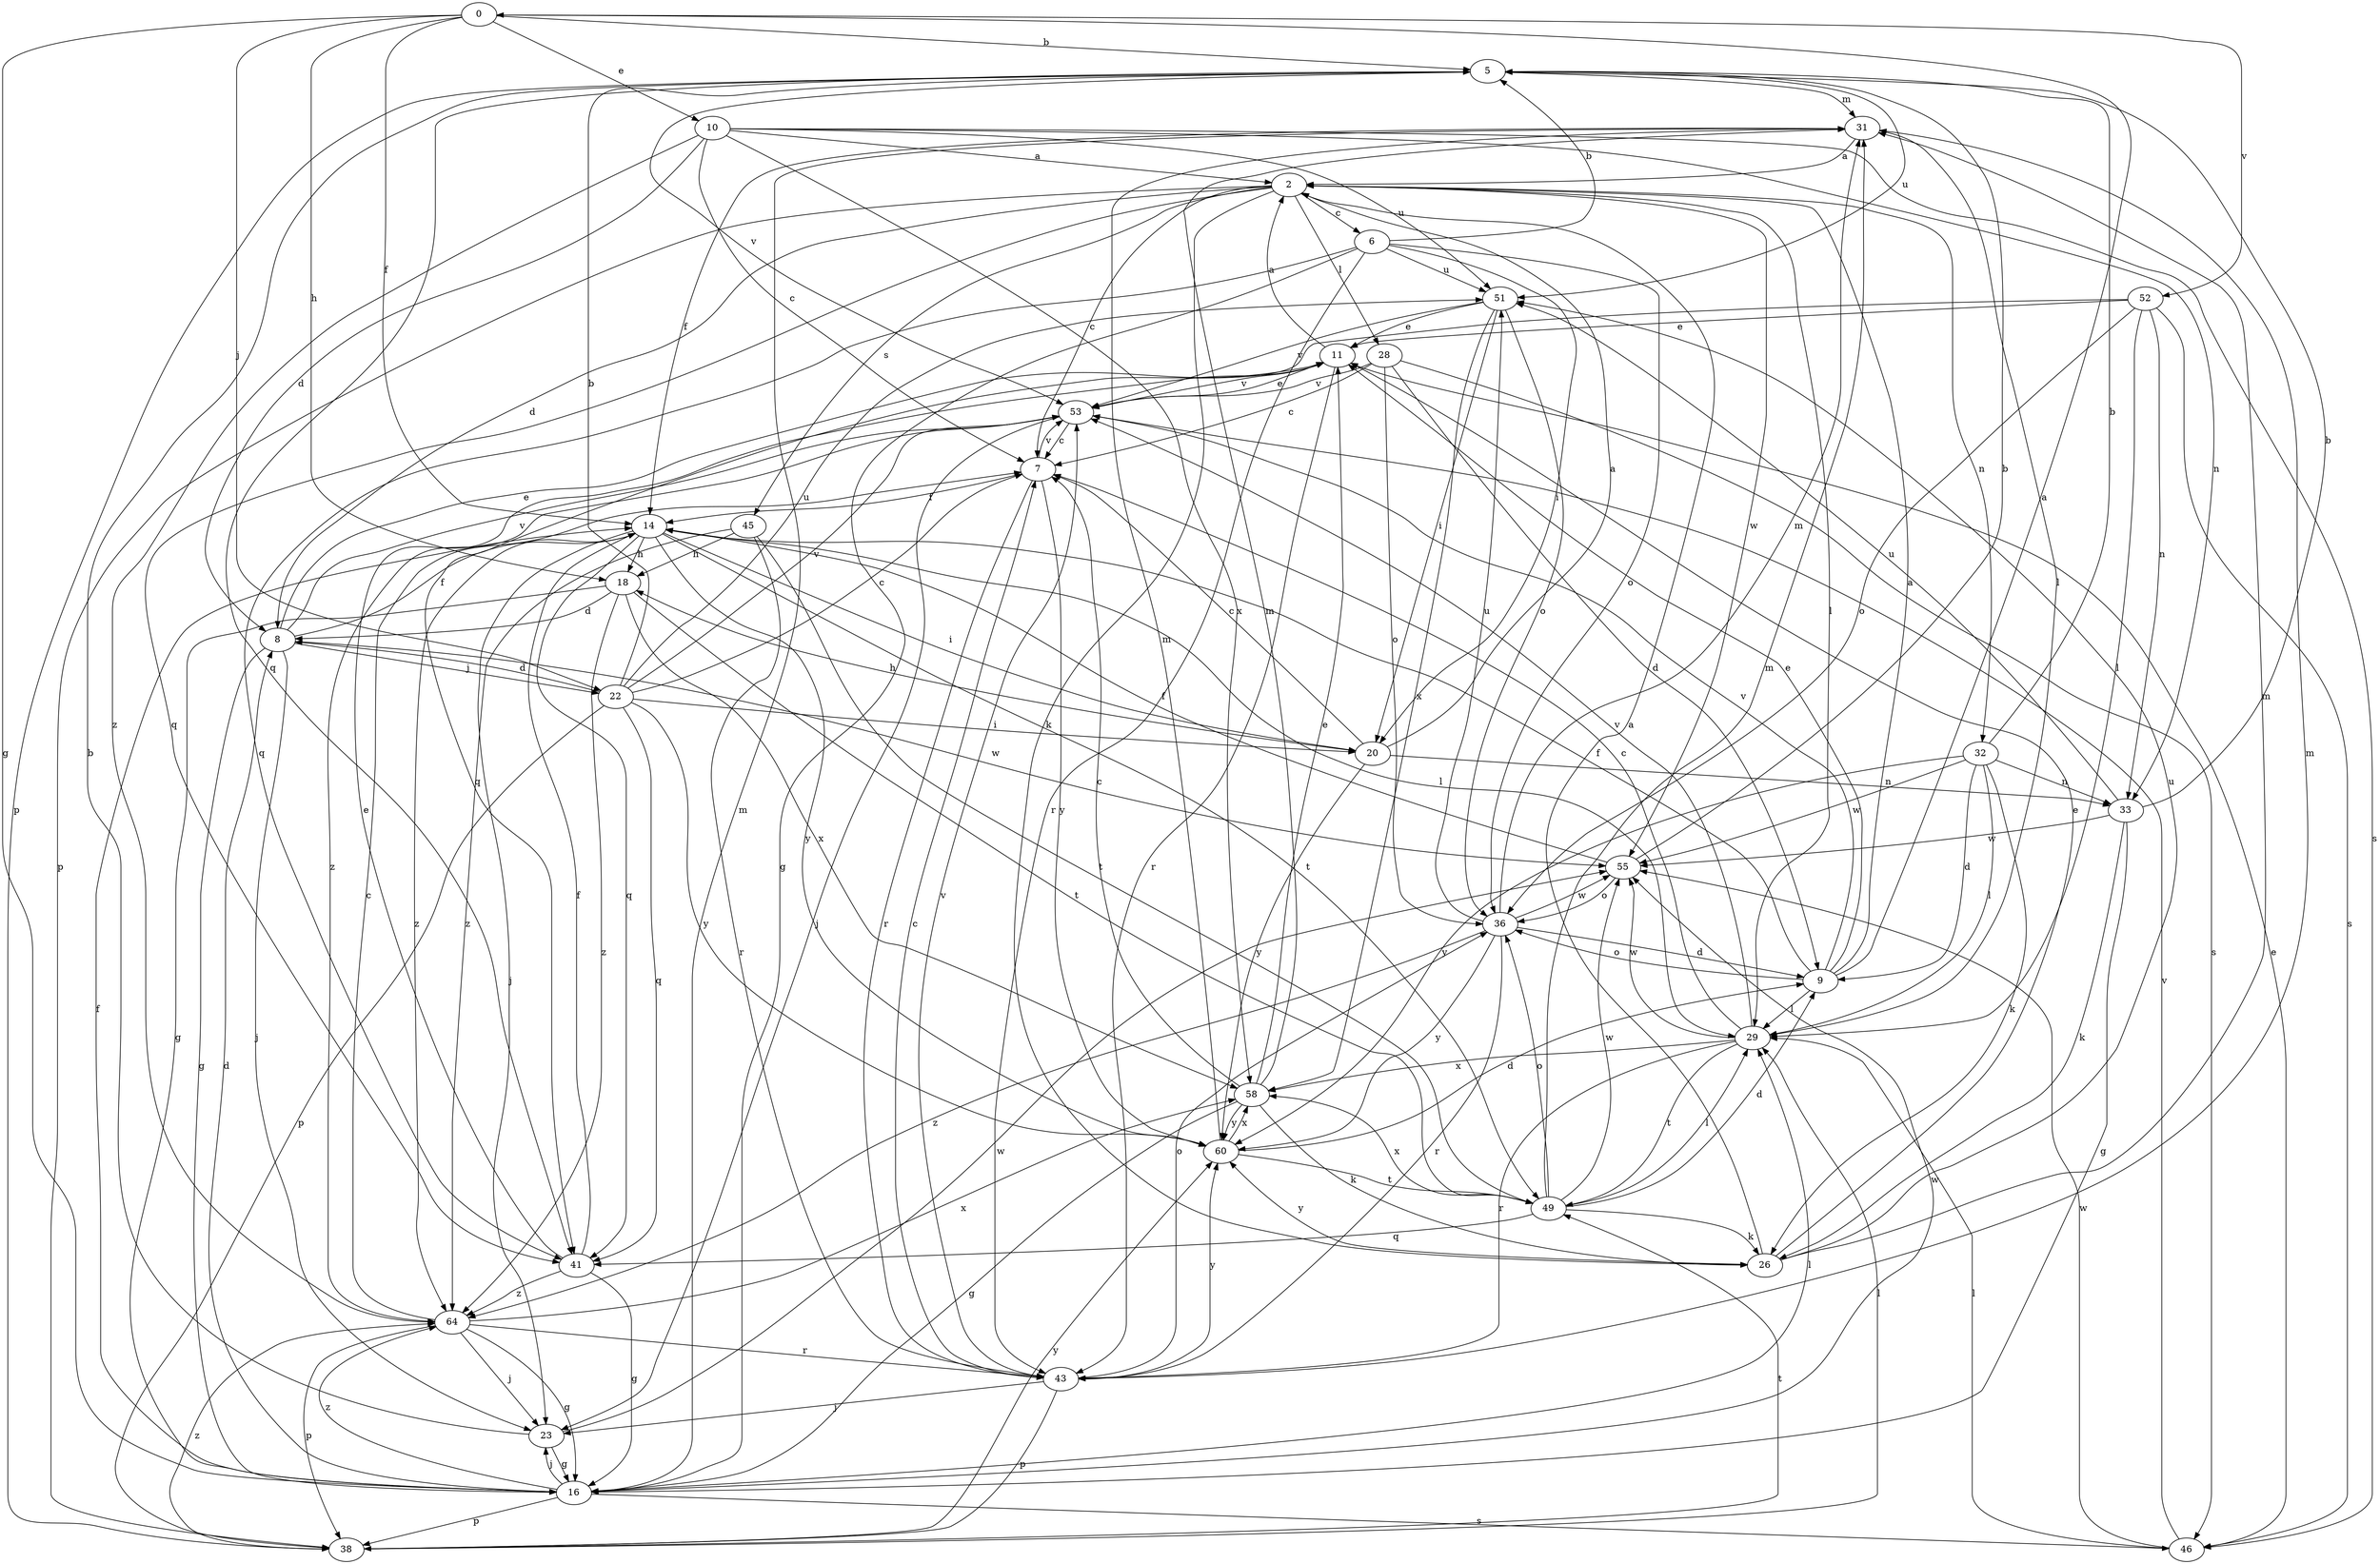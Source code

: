 strict digraph  {
0;
2;
5;
6;
7;
8;
9;
10;
11;
14;
16;
18;
20;
22;
23;
26;
28;
29;
31;
32;
33;
36;
38;
41;
43;
45;
46;
49;
51;
52;
53;
55;
58;
60;
64;
0 -> 5  [label=b];
0 -> 10  [label=e];
0 -> 14  [label=f];
0 -> 16  [label=g];
0 -> 18  [label=h];
0 -> 22  [label=j];
0 -> 52  [label=v];
2 -> 6  [label=c];
2 -> 7  [label=c];
2 -> 8  [label=d];
2 -> 26  [label=k];
2 -> 28  [label=l];
2 -> 29  [label=l];
2 -> 32  [label=n];
2 -> 38  [label=p];
2 -> 41  [label=q];
2 -> 45  [label=s];
2 -> 55  [label=w];
5 -> 31  [label=m];
5 -> 38  [label=p];
5 -> 41  [label=q];
5 -> 51  [label=u];
5 -> 53  [label=v];
6 -> 5  [label=b];
6 -> 16  [label=g];
6 -> 20  [label=i];
6 -> 36  [label=o];
6 -> 41  [label=q];
6 -> 43  [label=r];
6 -> 51  [label=u];
7 -> 14  [label=f];
7 -> 43  [label=r];
7 -> 53  [label=v];
7 -> 60  [label=y];
8 -> 11  [label=e];
8 -> 14  [label=f];
8 -> 16  [label=g];
8 -> 22  [label=j];
8 -> 23  [label=j];
8 -> 53  [label=v];
8 -> 55  [label=w];
9 -> 0  [label=a];
9 -> 2  [label=a];
9 -> 11  [label=e];
9 -> 14  [label=f];
9 -> 29  [label=l];
9 -> 36  [label=o];
9 -> 53  [label=v];
10 -> 2  [label=a];
10 -> 7  [label=c];
10 -> 8  [label=d];
10 -> 33  [label=n];
10 -> 46  [label=s];
10 -> 51  [label=u];
10 -> 58  [label=x];
10 -> 64  [label=z];
11 -> 2  [label=a];
11 -> 43  [label=r];
11 -> 53  [label=v];
14 -> 18  [label=h];
14 -> 20  [label=i];
14 -> 23  [label=j];
14 -> 29  [label=l];
14 -> 41  [label=q];
14 -> 49  [label=t];
14 -> 60  [label=y];
14 -> 64  [label=z];
16 -> 8  [label=d];
16 -> 14  [label=f];
16 -> 23  [label=j];
16 -> 29  [label=l];
16 -> 31  [label=m];
16 -> 38  [label=p];
16 -> 46  [label=s];
16 -> 55  [label=w];
16 -> 64  [label=z];
18 -> 8  [label=d];
18 -> 16  [label=g];
18 -> 49  [label=t];
18 -> 58  [label=x];
18 -> 64  [label=z];
20 -> 2  [label=a];
20 -> 7  [label=c];
20 -> 18  [label=h];
20 -> 33  [label=n];
20 -> 60  [label=y];
22 -> 5  [label=b];
22 -> 7  [label=c];
22 -> 8  [label=d];
22 -> 20  [label=i];
22 -> 38  [label=p];
22 -> 41  [label=q];
22 -> 51  [label=u];
22 -> 53  [label=v];
22 -> 60  [label=y];
23 -> 5  [label=b];
23 -> 16  [label=g];
23 -> 55  [label=w];
26 -> 2  [label=a];
26 -> 11  [label=e];
26 -> 31  [label=m];
26 -> 51  [label=u];
26 -> 60  [label=y];
28 -> 7  [label=c];
28 -> 9  [label=d];
28 -> 36  [label=o];
28 -> 46  [label=s];
28 -> 53  [label=v];
29 -> 7  [label=c];
29 -> 43  [label=r];
29 -> 49  [label=t];
29 -> 53  [label=v];
29 -> 55  [label=w];
29 -> 58  [label=x];
31 -> 2  [label=a];
31 -> 14  [label=f];
31 -> 29  [label=l];
32 -> 5  [label=b];
32 -> 9  [label=d];
32 -> 26  [label=k];
32 -> 29  [label=l];
32 -> 33  [label=n];
32 -> 55  [label=w];
32 -> 60  [label=y];
33 -> 5  [label=b];
33 -> 16  [label=g];
33 -> 26  [label=k];
33 -> 51  [label=u];
33 -> 55  [label=w];
36 -> 9  [label=d];
36 -> 31  [label=m];
36 -> 43  [label=r];
36 -> 51  [label=u];
36 -> 55  [label=w];
36 -> 60  [label=y];
36 -> 64  [label=z];
38 -> 29  [label=l];
38 -> 49  [label=t];
38 -> 60  [label=y];
38 -> 64  [label=z];
41 -> 11  [label=e];
41 -> 14  [label=f];
41 -> 16  [label=g];
41 -> 64  [label=z];
43 -> 7  [label=c];
43 -> 23  [label=j];
43 -> 31  [label=m];
43 -> 36  [label=o];
43 -> 38  [label=p];
43 -> 53  [label=v];
43 -> 60  [label=y];
45 -> 18  [label=h];
45 -> 43  [label=r];
45 -> 49  [label=t];
45 -> 64  [label=z];
46 -> 11  [label=e];
46 -> 29  [label=l];
46 -> 53  [label=v];
46 -> 55  [label=w];
49 -> 9  [label=d];
49 -> 26  [label=k];
49 -> 29  [label=l];
49 -> 31  [label=m];
49 -> 36  [label=o];
49 -> 41  [label=q];
49 -> 55  [label=w];
49 -> 58  [label=x];
51 -> 11  [label=e];
51 -> 20  [label=i];
51 -> 36  [label=o];
51 -> 53  [label=v];
51 -> 58  [label=x];
52 -> 11  [label=e];
52 -> 29  [label=l];
52 -> 33  [label=n];
52 -> 36  [label=o];
52 -> 41  [label=q];
52 -> 46  [label=s];
53 -> 7  [label=c];
53 -> 11  [label=e];
53 -> 23  [label=j];
53 -> 64  [label=z];
55 -> 5  [label=b];
55 -> 14  [label=f];
55 -> 36  [label=o];
58 -> 7  [label=c];
58 -> 11  [label=e];
58 -> 16  [label=g];
58 -> 26  [label=k];
58 -> 31  [label=m];
58 -> 60  [label=y];
60 -> 9  [label=d];
60 -> 31  [label=m];
60 -> 49  [label=t];
60 -> 58  [label=x];
64 -> 7  [label=c];
64 -> 16  [label=g];
64 -> 23  [label=j];
64 -> 38  [label=p];
64 -> 43  [label=r];
64 -> 58  [label=x];
}
